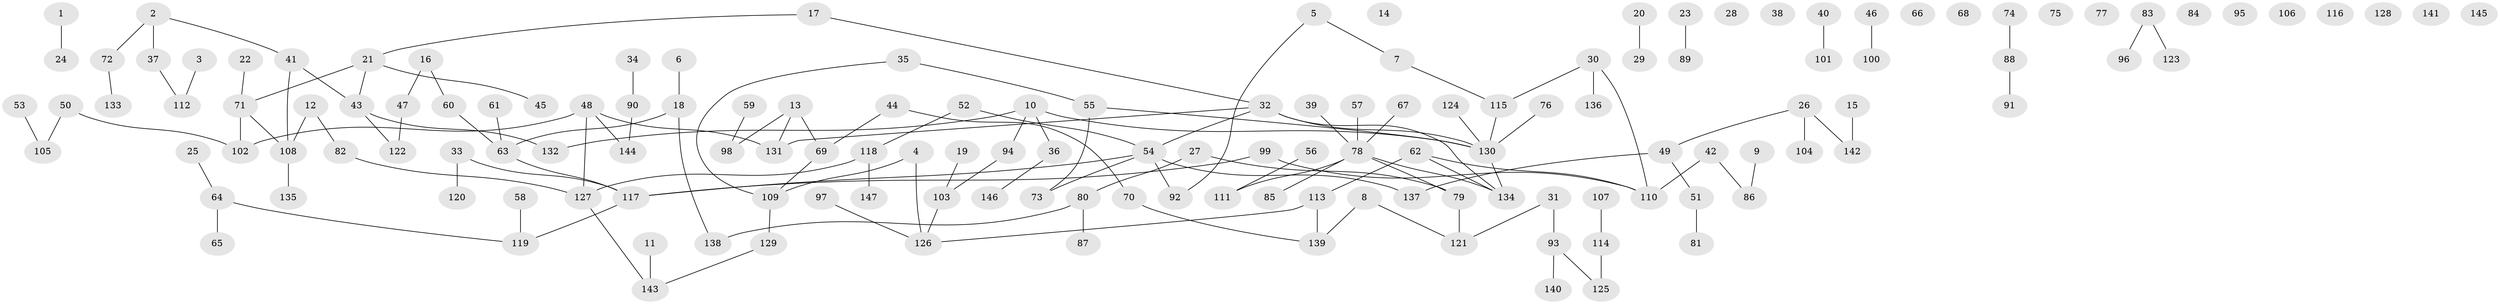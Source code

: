 // Generated by graph-tools (version 1.1) at 2025/13/03/09/25 04:13:13]
// undirected, 147 vertices, 143 edges
graph export_dot {
graph [start="1"]
  node [color=gray90,style=filled];
  1;
  2;
  3;
  4;
  5;
  6;
  7;
  8;
  9;
  10;
  11;
  12;
  13;
  14;
  15;
  16;
  17;
  18;
  19;
  20;
  21;
  22;
  23;
  24;
  25;
  26;
  27;
  28;
  29;
  30;
  31;
  32;
  33;
  34;
  35;
  36;
  37;
  38;
  39;
  40;
  41;
  42;
  43;
  44;
  45;
  46;
  47;
  48;
  49;
  50;
  51;
  52;
  53;
  54;
  55;
  56;
  57;
  58;
  59;
  60;
  61;
  62;
  63;
  64;
  65;
  66;
  67;
  68;
  69;
  70;
  71;
  72;
  73;
  74;
  75;
  76;
  77;
  78;
  79;
  80;
  81;
  82;
  83;
  84;
  85;
  86;
  87;
  88;
  89;
  90;
  91;
  92;
  93;
  94;
  95;
  96;
  97;
  98;
  99;
  100;
  101;
  102;
  103;
  104;
  105;
  106;
  107;
  108;
  109;
  110;
  111;
  112;
  113;
  114;
  115;
  116;
  117;
  118;
  119;
  120;
  121;
  122;
  123;
  124;
  125;
  126;
  127;
  128;
  129;
  130;
  131;
  132;
  133;
  134;
  135;
  136;
  137;
  138;
  139;
  140;
  141;
  142;
  143;
  144;
  145;
  146;
  147;
  1 -- 24;
  2 -- 37;
  2 -- 41;
  2 -- 72;
  3 -- 112;
  4 -- 109;
  4 -- 126;
  5 -- 7;
  5 -- 92;
  6 -- 18;
  7 -- 115;
  8 -- 121;
  8 -- 139;
  9 -- 86;
  10 -- 36;
  10 -- 94;
  10 -- 130;
  10 -- 132;
  11 -- 143;
  12 -- 82;
  12 -- 108;
  13 -- 69;
  13 -- 98;
  13 -- 131;
  15 -- 142;
  16 -- 47;
  16 -- 60;
  17 -- 21;
  17 -- 32;
  18 -- 63;
  18 -- 138;
  19 -- 103;
  20 -- 29;
  21 -- 43;
  21 -- 45;
  21 -- 71;
  22 -- 71;
  23 -- 89;
  25 -- 64;
  26 -- 49;
  26 -- 104;
  26 -- 142;
  27 -- 79;
  27 -- 80;
  30 -- 110;
  30 -- 115;
  30 -- 136;
  31 -- 93;
  31 -- 121;
  32 -- 54;
  32 -- 130;
  32 -- 131;
  32 -- 134;
  33 -- 117;
  33 -- 120;
  34 -- 90;
  35 -- 55;
  35 -- 109;
  36 -- 146;
  37 -- 112;
  39 -- 78;
  40 -- 101;
  41 -- 43;
  41 -- 108;
  42 -- 86;
  42 -- 110;
  43 -- 122;
  43 -- 132;
  44 -- 69;
  44 -- 70;
  46 -- 100;
  47 -- 122;
  48 -- 102;
  48 -- 127;
  48 -- 131;
  48 -- 144;
  49 -- 51;
  49 -- 137;
  50 -- 102;
  50 -- 105;
  51 -- 81;
  52 -- 54;
  52 -- 118;
  53 -- 105;
  54 -- 73;
  54 -- 92;
  54 -- 117;
  54 -- 137;
  55 -- 73;
  55 -- 130;
  56 -- 111;
  57 -- 78;
  58 -- 119;
  59 -- 98;
  60 -- 63;
  61 -- 63;
  62 -- 110;
  62 -- 113;
  62 -- 134;
  63 -- 117;
  64 -- 65;
  64 -- 119;
  67 -- 78;
  69 -- 109;
  70 -- 139;
  71 -- 102;
  71 -- 108;
  72 -- 133;
  74 -- 88;
  76 -- 130;
  78 -- 79;
  78 -- 85;
  78 -- 111;
  78 -- 134;
  79 -- 121;
  80 -- 87;
  80 -- 138;
  82 -- 127;
  83 -- 96;
  83 -- 123;
  88 -- 91;
  90 -- 144;
  93 -- 125;
  93 -- 140;
  94 -- 103;
  97 -- 126;
  99 -- 110;
  99 -- 117;
  103 -- 126;
  107 -- 114;
  108 -- 135;
  109 -- 129;
  113 -- 126;
  113 -- 139;
  114 -- 125;
  115 -- 130;
  117 -- 119;
  118 -- 127;
  118 -- 147;
  124 -- 130;
  127 -- 143;
  129 -- 143;
  130 -- 134;
}
